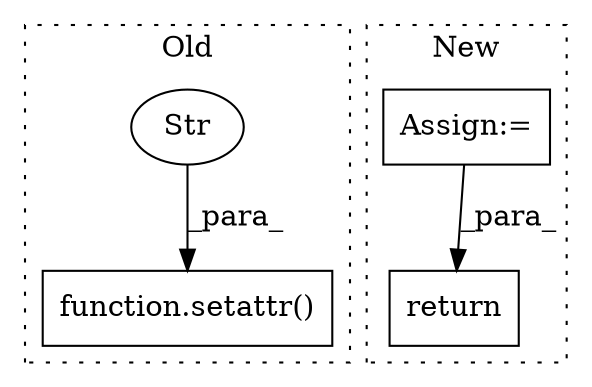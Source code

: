 digraph G {
subgraph cluster0 {
1 [label="function.setattr()" a="75" s="9215,9266" l="8,1" shape="box"];
4 [label="Str" a="66" s="9236" l="15" shape="ellipse"];
label = "Old";
style="dotted";
}
subgraph cluster1 {
2 [label="return" a="93" s="9279" l="7" shape="box"];
3 [label="Assign:=" a="68" s="8826" l="3" shape="box"];
label = "New";
style="dotted";
}
3 -> 2 [label="_para_"];
4 -> 1 [label="_para_"];
}